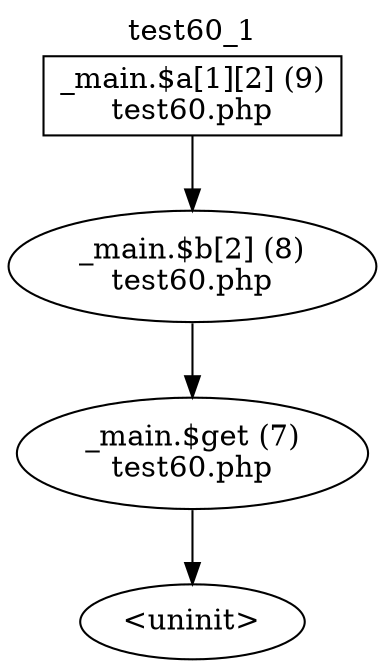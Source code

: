 digraph cfg {
  label="test60_1";
  labelloc=t;
  n1 [shape=box, label="_main.$a[1][2] (9)\ntest60.php"];
  n2 [shape=ellipse, label="_main.$b[2] (8)\ntest60.php"];
  n3 [shape=ellipse, label="_main.$get (7)\ntest60.php"];
  n4 [shape=ellipse, label="<uninit>"];
  n1 -> n2;
  n2 -> n3;
  n3 -> n4;
}
